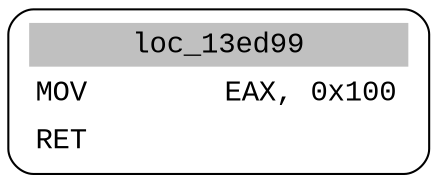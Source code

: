 digraph asm_graph {
1941 [
shape="Mrecord" fontname="Courier New"label =<<table border="0" cellborder="0" cellpadding="3"><tr><td align="center" colspan="2" bgcolor="grey">loc_13ed99</td></tr><tr><td align="left">MOV        EAX, 0x100</td></tr><tr><td align="left">RET        </td></tr></table>> ];
}